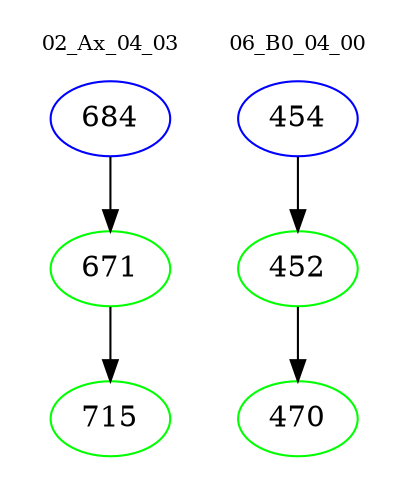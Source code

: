 digraph{
subgraph cluster_0 {
color = white
label = "02_Ax_04_03";
fontsize=10;
T0_684 [label="684", color="blue"]
T0_684 -> T0_671 [color="black"]
T0_671 [label="671", color="green"]
T0_671 -> T0_715 [color="black"]
T0_715 [label="715", color="green"]
}
subgraph cluster_1 {
color = white
label = "06_B0_04_00";
fontsize=10;
T1_454 [label="454", color="blue"]
T1_454 -> T1_452 [color="black"]
T1_452 [label="452", color="green"]
T1_452 -> T1_470 [color="black"]
T1_470 [label="470", color="green"]
}
}
